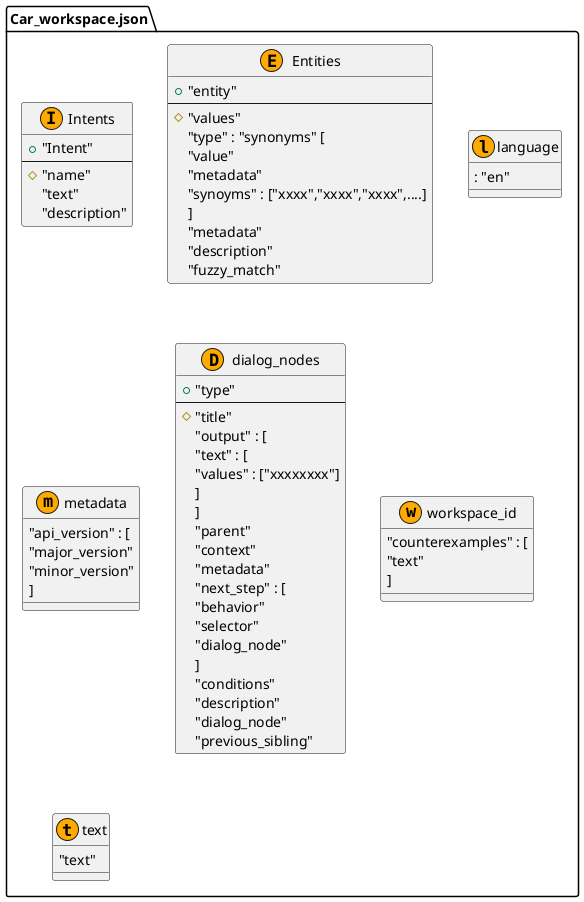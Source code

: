 @startuml

package "Car_workspace.json" as target_system {

    entity "Intents" as Intents <<I,FFAA00>> {
        + "Intent"
        --
        # "name"
        "text"
        "description"
    }

    entity "Entities" as Entities <<E,FFAA01>> {
        + "entity"
        --
        # "values"
        "type" : "synonyms" [
            "value"
            "metadata"
            "synoyms" : ["xxxx","xxxx","xxxx",....]
        ]
        "metadata"
        "description"
        "fuzzy_match"
    }

    entity "language" as language <<l,FFAA00>> {
        : "en"
    }

    entity "metadata" as metadata <<m,FFAA00>> {
        "api_version" : [
            "major_version"
            "minor_version"
        ]
    }

    entity "dialog_nodes" as dialog_nodes <<D,FFAA00>> {
            + "type"
            --
            # "title"
            "output" : [
                "text" : [
                    "values" : ["xxxxxxxx"]
                ]
            ]
            "parent"
            "context"
            "metadata"
            "next_step" : [
                "behavior"
                "selector"
                "dialog_node"
            ]
            "conditions"
            "description"
            "dialog_node"
            "previous_sibling"
        }

    entity "workspace_id" as workspace_id <<w,FFAA00>> {
        "counterexamples" : [
            "text"
        ]
    }

    entity "text" as text <<t,FFAA00>> {
            "text"
    }

}

@enduml